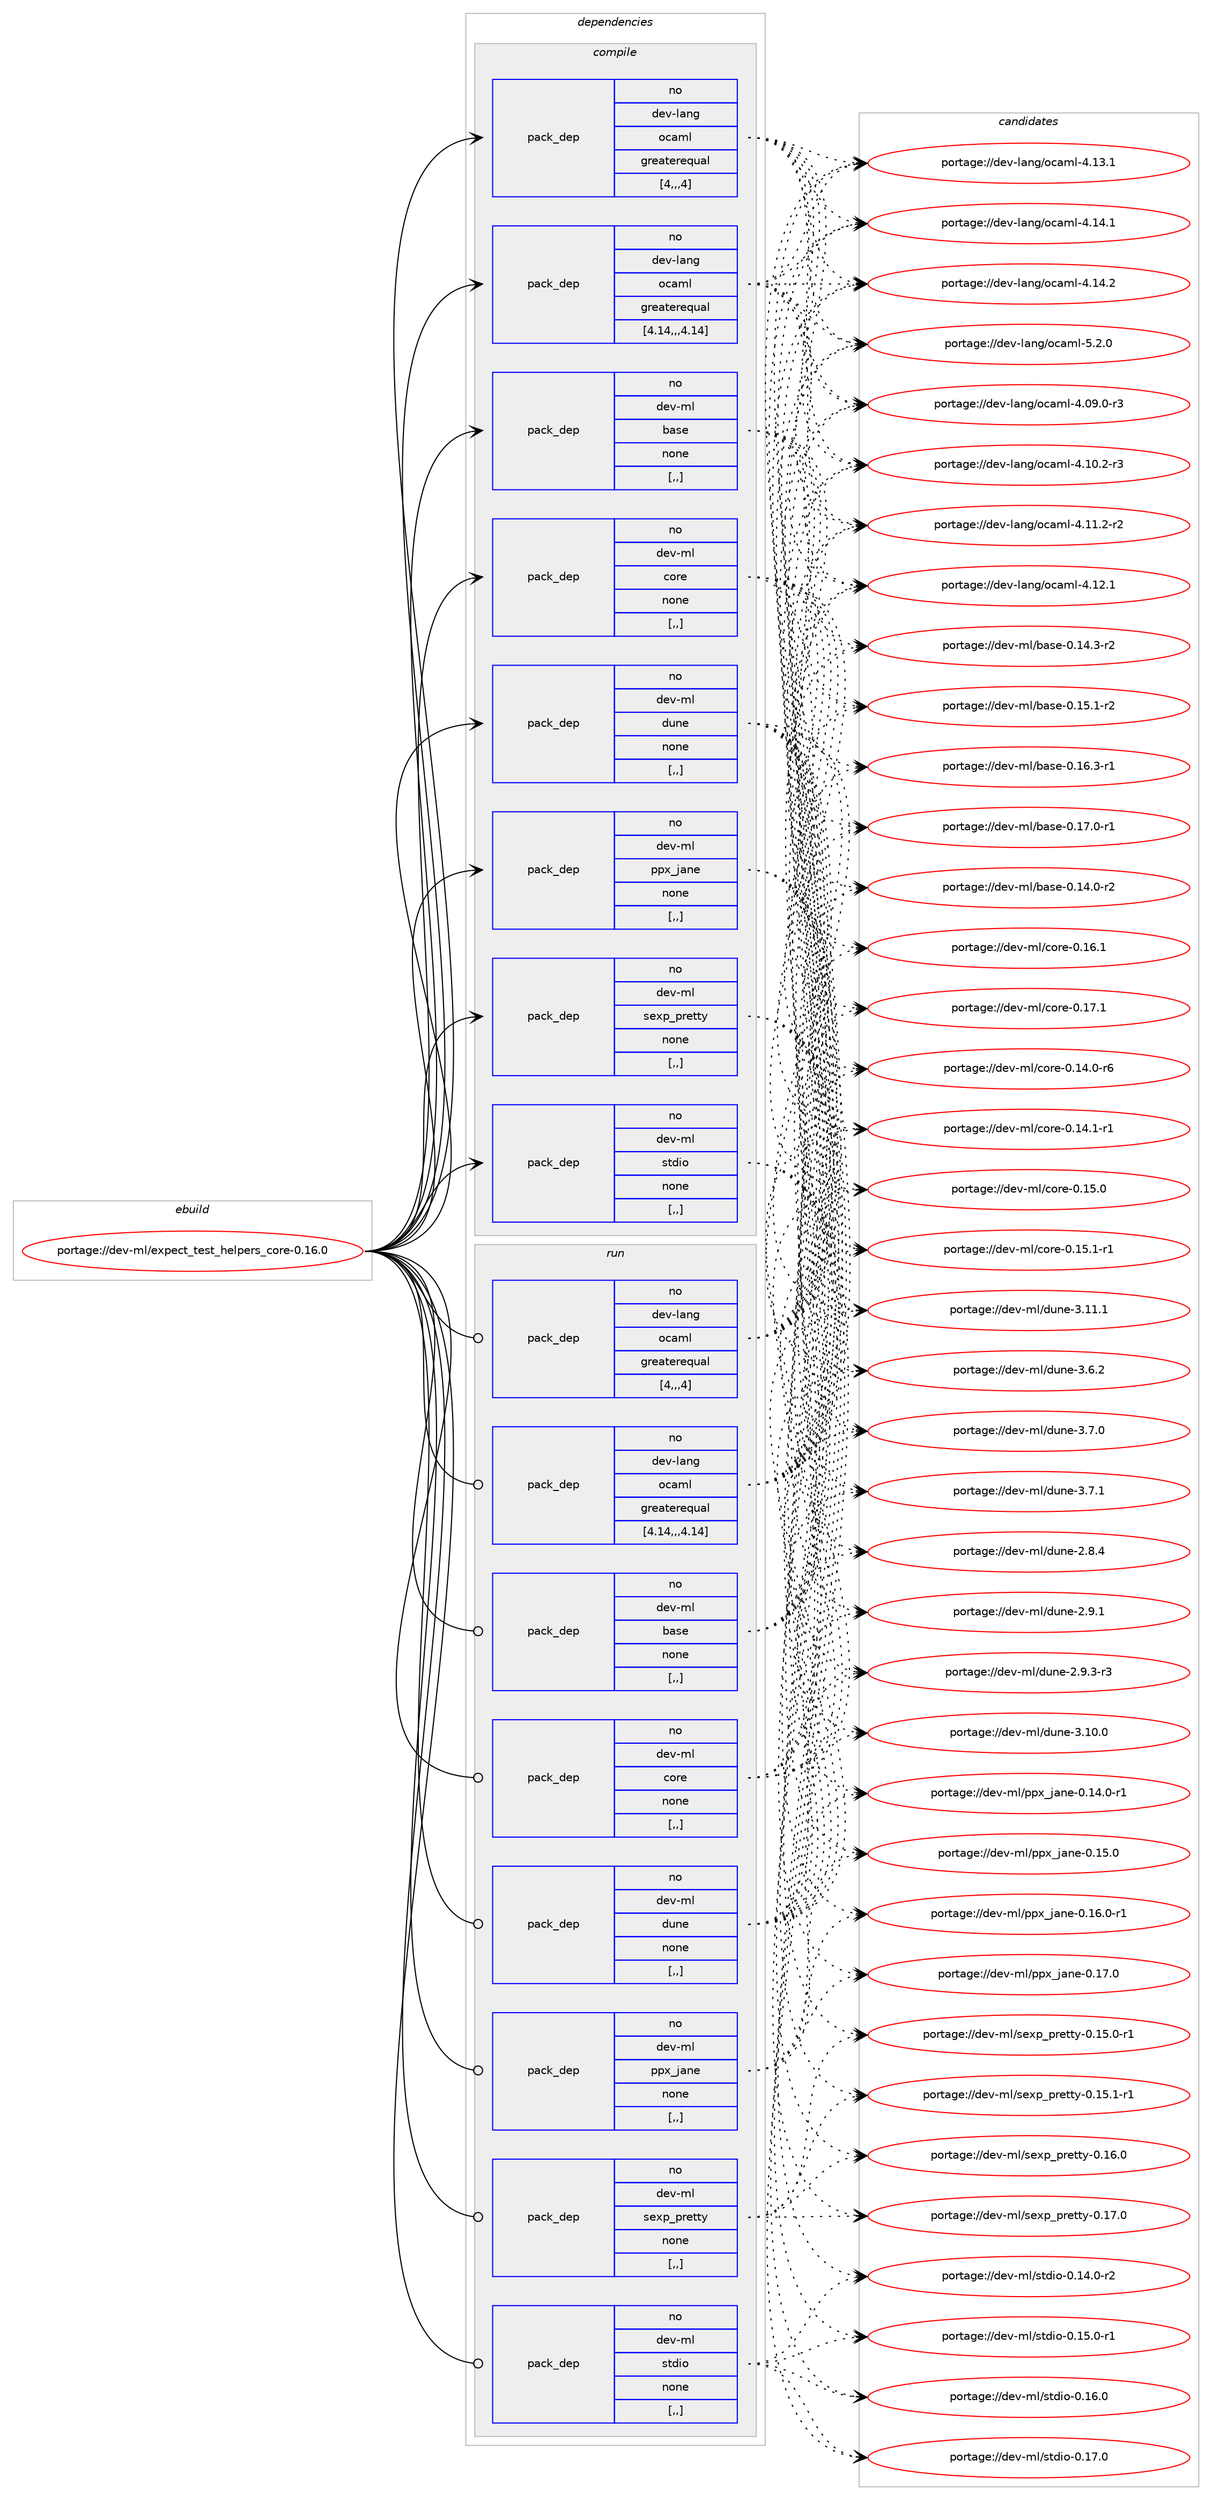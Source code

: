 digraph prolog {

# *************
# Graph options
# *************

newrank=true;
concentrate=true;
compound=true;
graph [rankdir=LR,fontname=Helvetica,fontsize=10,ranksep=1.5];#, ranksep=2.5, nodesep=0.2];
edge  [arrowhead=vee];
node  [fontname=Helvetica,fontsize=10];

# **********
# The ebuild
# **********

subgraph cluster_leftcol {
color=gray;
rank=same;
label=<<i>ebuild</i>>;
id [label="portage://dev-ml/expect_test_helpers_core-0.16.0", color=red, width=4, href="../dev-ml/expect_test_helpers_core-0.16.0.svg"];
}

# ****************
# The dependencies
# ****************

subgraph cluster_midcol {
color=gray;
label=<<i>dependencies</i>>;
subgraph cluster_compile {
fillcolor="#eeeeee";
style=filled;
label=<<i>compile</i>>;
subgraph pack86409 {
dependency116041 [label=<<TABLE BORDER="0" CELLBORDER="1" CELLSPACING="0" CELLPADDING="4" WIDTH="220"><TR><TD ROWSPAN="6" CELLPADDING="30">pack_dep</TD></TR><TR><TD WIDTH="110">no</TD></TR><TR><TD>dev-lang</TD></TR><TR><TD>ocaml</TD></TR><TR><TD>greaterequal</TD></TR><TR><TD>[4,,,4]</TD></TR></TABLE>>, shape=none, color=blue];
}
id:e -> dependency116041:w [weight=20,style="solid",arrowhead="vee"];
subgraph pack86410 {
dependency116042 [label=<<TABLE BORDER="0" CELLBORDER="1" CELLSPACING="0" CELLPADDING="4" WIDTH="220"><TR><TD ROWSPAN="6" CELLPADDING="30">pack_dep</TD></TR><TR><TD WIDTH="110">no</TD></TR><TR><TD>dev-lang</TD></TR><TR><TD>ocaml</TD></TR><TR><TD>greaterequal</TD></TR><TR><TD>[4.14,,,4.14]</TD></TR></TABLE>>, shape=none, color=blue];
}
id:e -> dependency116042:w [weight=20,style="solid",arrowhead="vee"];
subgraph pack86411 {
dependency116043 [label=<<TABLE BORDER="0" CELLBORDER="1" CELLSPACING="0" CELLPADDING="4" WIDTH="220"><TR><TD ROWSPAN="6" CELLPADDING="30">pack_dep</TD></TR><TR><TD WIDTH="110">no</TD></TR><TR><TD>dev-ml</TD></TR><TR><TD>base</TD></TR><TR><TD>none</TD></TR><TR><TD>[,,]</TD></TR></TABLE>>, shape=none, color=blue];
}
id:e -> dependency116043:w [weight=20,style="solid",arrowhead="vee"];
subgraph pack86412 {
dependency116044 [label=<<TABLE BORDER="0" CELLBORDER="1" CELLSPACING="0" CELLPADDING="4" WIDTH="220"><TR><TD ROWSPAN="6" CELLPADDING="30">pack_dep</TD></TR><TR><TD WIDTH="110">no</TD></TR><TR><TD>dev-ml</TD></TR><TR><TD>core</TD></TR><TR><TD>none</TD></TR><TR><TD>[,,]</TD></TR></TABLE>>, shape=none, color=blue];
}
id:e -> dependency116044:w [weight=20,style="solid",arrowhead="vee"];
subgraph pack86413 {
dependency116045 [label=<<TABLE BORDER="0" CELLBORDER="1" CELLSPACING="0" CELLPADDING="4" WIDTH="220"><TR><TD ROWSPAN="6" CELLPADDING="30">pack_dep</TD></TR><TR><TD WIDTH="110">no</TD></TR><TR><TD>dev-ml</TD></TR><TR><TD>dune</TD></TR><TR><TD>none</TD></TR><TR><TD>[,,]</TD></TR></TABLE>>, shape=none, color=blue];
}
id:e -> dependency116045:w [weight=20,style="solid",arrowhead="vee"];
subgraph pack86414 {
dependency116046 [label=<<TABLE BORDER="0" CELLBORDER="1" CELLSPACING="0" CELLPADDING="4" WIDTH="220"><TR><TD ROWSPAN="6" CELLPADDING="30">pack_dep</TD></TR><TR><TD WIDTH="110">no</TD></TR><TR><TD>dev-ml</TD></TR><TR><TD>ppx_jane</TD></TR><TR><TD>none</TD></TR><TR><TD>[,,]</TD></TR></TABLE>>, shape=none, color=blue];
}
id:e -> dependency116046:w [weight=20,style="solid",arrowhead="vee"];
subgraph pack86415 {
dependency116047 [label=<<TABLE BORDER="0" CELLBORDER="1" CELLSPACING="0" CELLPADDING="4" WIDTH="220"><TR><TD ROWSPAN="6" CELLPADDING="30">pack_dep</TD></TR><TR><TD WIDTH="110">no</TD></TR><TR><TD>dev-ml</TD></TR><TR><TD>sexp_pretty</TD></TR><TR><TD>none</TD></TR><TR><TD>[,,]</TD></TR></TABLE>>, shape=none, color=blue];
}
id:e -> dependency116047:w [weight=20,style="solid",arrowhead="vee"];
subgraph pack86416 {
dependency116048 [label=<<TABLE BORDER="0" CELLBORDER="1" CELLSPACING="0" CELLPADDING="4" WIDTH="220"><TR><TD ROWSPAN="6" CELLPADDING="30">pack_dep</TD></TR><TR><TD WIDTH="110">no</TD></TR><TR><TD>dev-ml</TD></TR><TR><TD>stdio</TD></TR><TR><TD>none</TD></TR><TR><TD>[,,]</TD></TR></TABLE>>, shape=none, color=blue];
}
id:e -> dependency116048:w [weight=20,style="solid",arrowhead="vee"];
}
subgraph cluster_compileandrun {
fillcolor="#eeeeee";
style=filled;
label=<<i>compile and run</i>>;
}
subgraph cluster_run {
fillcolor="#eeeeee";
style=filled;
label=<<i>run</i>>;
subgraph pack86417 {
dependency116049 [label=<<TABLE BORDER="0" CELLBORDER="1" CELLSPACING="0" CELLPADDING="4" WIDTH="220"><TR><TD ROWSPAN="6" CELLPADDING="30">pack_dep</TD></TR><TR><TD WIDTH="110">no</TD></TR><TR><TD>dev-lang</TD></TR><TR><TD>ocaml</TD></TR><TR><TD>greaterequal</TD></TR><TR><TD>[4,,,4]</TD></TR></TABLE>>, shape=none, color=blue];
}
id:e -> dependency116049:w [weight=20,style="solid",arrowhead="odot"];
subgraph pack86418 {
dependency116050 [label=<<TABLE BORDER="0" CELLBORDER="1" CELLSPACING="0" CELLPADDING="4" WIDTH="220"><TR><TD ROWSPAN="6" CELLPADDING="30">pack_dep</TD></TR><TR><TD WIDTH="110">no</TD></TR><TR><TD>dev-lang</TD></TR><TR><TD>ocaml</TD></TR><TR><TD>greaterequal</TD></TR><TR><TD>[4.14,,,4.14]</TD></TR></TABLE>>, shape=none, color=blue];
}
id:e -> dependency116050:w [weight=20,style="solid",arrowhead="odot"];
subgraph pack86419 {
dependency116051 [label=<<TABLE BORDER="0" CELLBORDER="1" CELLSPACING="0" CELLPADDING="4" WIDTH="220"><TR><TD ROWSPAN="6" CELLPADDING="30">pack_dep</TD></TR><TR><TD WIDTH="110">no</TD></TR><TR><TD>dev-ml</TD></TR><TR><TD>base</TD></TR><TR><TD>none</TD></TR><TR><TD>[,,]</TD></TR></TABLE>>, shape=none, color=blue];
}
id:e -> dependency116051:w [weight=20,style="solid",arrowhead="odot"];
subgraph pack86420 {
dependency116052 [label=<<TABLE BORDER="0" CELLBORDER="1" CELLSPACING="0" CELLPADDING="4" WIDTH="220"><TR><TD ROWSPAN="6" CELLPADDING="30">pack_dep</TD></TR><TR><TD WIDTH="110">no</TD></TR><TR><TD>dev-ml</TD></TR><TR><TD>core</TD></TR><TR><TD>none</TD></TR><TR><TD>[,,]</TD></TR></TABLE>>, shape=none, color=blue];
}
id:e -> dependency116052:w [weight=20,style="solid",arrowhead="odot"];
subgraph pack86421 {
dependency116053 [label=<<TABLE BORDER="0" CELLBORDER="1" CELLSPACING="0" CELLPADDING="4" WIDTH="220"><TR><TD ROWSPAN="6" CELLPADDING="30">pack_dep</TD></TR><TR><TD WIDTH="110">no</TD></TR><TR><TD>dev-ml</TD></TR><TR><TD>dune</TD></TR><TR><TD>none</TD></TR><TR><TD>[,,]</TD></TR></TABLE>>, shape=none, color=blue];
}
id:e -> dependency116053:w [weight=20,style="solid",arrowhead="odot"];
subgraph pack86422 {
dependency116054 [label=<<TABLE BORDER="0" CELLBORDER="1" CELLSPACING="0" CELLPADDING="4" WIDTH="220"><TR><TD ROWSPAN="6" CELLPADDING="30">pack_dep</TD></TR><TR><TD WIDTH="110">no</TD></TR><TR><TD>dev-ml</TD></TR><TR><TD>ppx_jane</TD></TR><TR><TD>none</TD></TR><TR><TD>[,,]</TD></TR></TABLE>>, shape=none, color=blue];
}
id:e -> dependency116054:w [weight=20,style="solid",arrowhead="odot"];
subgraph pack86423 {
dependency116055 [label=<<TABLE BORDER="0" CELLBORDER="1" CELLSPACING="0" CELLPADDING="4" WIDTH="220"><TR><TD ROWSPAN="6" CELLPADDING="30">pack_dep</TD></TR><TR><TD WIDTH="110">no</TD></TR><TR><TD>dev-ml</TD></TR><TR><TD>sexp_pretty</TD></TR><TR><TD>none</TD></TR><TR><TD>[,,]</TD></TR></TABLE>>, shape=none, color=blue];
}
id:e -> dependency116055:w [weight=20,style="solid",arrowhead="odot"];
subgraph pack86424 {
dependency116056 [label=<<TABLE BORDER="0" CELLBORDER="1" CELLSPACING="0" CELLPADDING="4" WIDTH="220"><TR><TD ROWSPAN="6" CELLPADDING="30">pack_dep</TD></TR><TR><TD WIDTH="110">no</TD></TR><TR><TD>dev-ml</TD></TR><TR><TD>stdio</TD></TR><TR><TD>none</TD></TR><TR><TD>[,,]</TD></TR></TABLE>>, shape=none, color=blue];
}
id:e -> dependency116056:w [weight=20,style="solid",arrowhead="odot"];
}
}

# **************
# The candidates
# **************

subgraph cluster_choices {
rank=same;
color=gray;
label=<<i>candidates</i>>;

subgraph choice86409 {
color=black;
nodesep=1;
choice1001011184510897110103471119997109108455246485746484511451 [label="portage://dev-lang/ocaml-4.09.0-r3", color=red, width=4,href="../dev-lang/ocaml-4.09.0-r3.svg"];
choice1001011184510897110103471119997109108455246494846504511451 [label="portage://dev-lang/ocaml-4.10.2-r3", color=red, width=4,href="../dev-lang/ocaml-4.10.2-r3.svg"];
choice1001011184510897110103471119997109108455246494946504511450 [label="portage://dev-lang/ocaml-4.11.2-r2", color=red, width=4,href="../dev-lang/ocaml-4.11.2-r2.svg"];
choice100101118451089711010347111999710910845524649504649 [label="portage://dev-lang/ocaml-4.12.1", color=red, width=4,href="../dev-lang/ocaml-4.12.1.svg"];
choice100101118451089711010347111999710910845524649514649 [label="portage://dev-lang/ocaml-4.13.1", color=red, width=4,href="../dev-lang/ocaml-4.13.1.svg"];
choice100101118451089711010347111999710910845524649524649 [label="portage://dev-lang/ocaml-4.14.1", color=red, width=4,href="../dev-lang/ocaml-4.14.1.svg"];
choice100101118451089711010347111999710910845524649524650 [label="portage://dev-lang/ocaml-4.14.2", color=red, width=4,href="../dev-lang/ocaml-4.14.2.svg"];
choice1001011184510897110103471119997109108455346504648 [label="portage://dev-lang/ocaml-5.2.0", color=red, width=4,href="../dev-lang/ocaml-5.2.0.svg"];
dependency116041:e -> choice1001011184510897110103471119997109108455246485746484511451:w [style=dotted,weight="100"];
dependency116041:e -> choice1001011184510897110103471119997109108455246494846504511451:w [style=dotted,weight="100"];
dependency116041:e -> choice1001011184510897110103471119997109108455246494946504511450:w [style=dotted,weight="100"];
dependency116041:e -> choice100101118451089711010347111999710910845524649504649:w [style=dotted,weight="100"];
dependency116041:e -> choice100101118451089711010347111999710910845524649514649:w [style=dotted,weight="100"];
dependency116041:e -> choice100101118451089711010347111999710910845524649524649:w [style=dotted,weight="100"];
dependency116041:e -> choice100101118451089711010347111999710910845524649524650:w [style=dotted,weight="100"];
dependency116041:e -> choice1001011184510897110103471119997109108455346504648:w [style=dotted,weight="100"];
}
subgraph choice86410 {
color=black;
nodesep=1;
choice1001011184510897110103471119997109108455246485746484511451 [label="portage://dev-lang/ocaml-4.09.0-r3", color=red, width=4,href="../dev-lang/ocaml-4.09.0-r3.svg"];
choice1001011184510897110103471119997109108455246494846504511451 [label="portage://dev-lang/ocaml-4.10.2-r3", color=red, width=4,href="../dev-lang/ocaml-4.10.2-r3.svg"];
choice1001011184510897110103471119997109108455246494946504511450 [label="portage://dev-lang/ocaml-4.11.2-r2", color=red, width=4,href="../dev-lang/ocaml-4.11.2-r2.svg"];
choice100101118451089711010347111999710910845524649504649 [label="portage://dev-lang/ocaml-4.12.1", color=red, width=4,href="../dev-lang/ocaml-4.12.1.svg"];
choice100101118451089711010347111999710910845524649514649 [label="portage://dev-lang/ocaml-4.13.1", color=red, width=4,href="../dev-lang/ocaml-4.13.1.svg"];
choice100101118451089711010347111999710910845524649524649 [label="portage://dev-lang/ocaml-4.14.1", color=red, width=4,href="../dev-lang/ocaml-4.14.1.svg"];
choice100101118451089711010347111999710910845524649524650 [label="portage://dev-lang/ocaml-4.14.2", color=red, width=4,href="../dev-lang/ocaml-4.14.2.svg"];
choice1001011184510897110103471119997109108455346504648 [label="portage://dev-lang/ocaml-5.2.0", color=red, width=4,href="../dev-lang/ocaml-5.2.0.svg"];
dependency116042:e -> choice1001011184510897110103471119997109108455246485746484511451:w [style=dotted,weight="100"];
dependency116042:e -> choice1001011184510897110103471119997109108455246494846504511451:w [style=dotted,weight="100"];
dependency116042:e -> choice1001011184510897110103471119997109108455246494946504511450:w [style=dotted,weight="100"];
dependency116042:e -> choice100101118451089711010347111999710910845524649504649:w [style=dotted,weight="100"];
dependency116042:e -> choice100101118451089711010347111999710910845524649514649:w [style=dotted,weight="100"];
dependency116042:e -> choice100101118451089711010347111999710910845524649524649:w [style=dotted,weight="100"];
dependency116042:e -> choice100101118451089711010347111999710910845524649524650:w [style=dotted,weight="100"];
dependency116042:e -> choice1001011184510897110103471119997109108455346504648:w [style=dotted,weight="100"];
}
subgraph choice86411 {
color=black;
nodesep=1;
choice10010111845109108479897115101454846495246484511450 [label="portage://dev-ml/base-0.14.0-r2", color=red, width=4,href="../dev-ml/base-0.14.0-r2.svg"];
choice10010111845109108479897115101454846495246514511450 [label="portage://dev-ml/base-0.14.3-r2", color=red, width=4,href="../dev-ml/base-0.14.3-r2.svg"];
choice10010111845109108479897115101454846495346494511450 [label="portage://dev-ml/base-0.15.1-r2", color=red, width=4,href="../dev-ml/base-0.15.1-r2.svg"];
choice10010111845109108479897115101454846495446514511449 [label="portage://dev-ml/base-0.16.3-r1", color=red, width=4,href="../dev-ml/base-0.16.3-r1.svg"];
choice10010111845109108479897115101454846495546484511449 [label="portage://dev-ml/base-0.17.0-r1", color=red, width=4,href="../dev-ml/base-0.17.0-r1.svg"];
dependency116043:e -> choice10010111845109108479897115101454846495246484511450:w [style=dotted,weight="100"];
dependency116043:e -> choice10010111845109108479897115101454846495246514511450:w [style=dotted,weight="100"];
dependency116043:e -> choice10010111845109108479897115101454846495346494511450:w [style=dotted,weight="100"];
dependency116043:e -> choice10010111845109108479897115101454846495446514511449:w [style=dotted,weight="100"];
dependency116043:e -> choice10010111845109108479897115101454846495546484511449:w [style=dotted,weight="100"];
}
subgraph choice86412 {
color=black;
nodesep=1;
choice100101118451091084799111114101454846495246484511454 [label="portage://dev-ml/core-0.14.0-r6", color=red, width=4,href="../dev-ml/core-0.14.0-r6.svg"];
choice100101118451091084799111114101454846495246494511449 [label="portage://dev-ml/core-0.14.1-r1", color=red, width=4,href="../dev-ml/core-0.14.1-r1.svg"];
choice10010111845109108479911111410145484649534648 [label="portage://dev-ml/core-0.15.0", color=red, width=4,href="../dev-ml/core-0.15.0.svg"];
choice100101118451091084799111114101454846495346494511449 [label="portage://dev-ml/core-0.15.1-r1", color=red, width=4,href="../dev-ml/core-0.15.1-r1.svg"];
choice10010111845109108479911111410145484649544649 [label="portage://dev-ml/core-0.16.1", color=red, width=4,href="../dev-ml/core-0.16.1.svg"];
choice10010111845109108479911111410145484649554649 [label="portage://dev-ml/core-0.17.1", color=red, width=4,href="../dev-ml/core-0.17.1.svg"];
dependency116044:e -> choice100101118451091084799111114101454846495246484511454:w [style=dotted,weight="100"];
dependency116044:e -> choice100101118451091084799111114101454846495246494511449:w [style=dotted,weight="100"];
dependency116044:e -> choice10010111845109108479911111410145484649534648:w [style=dotted,weight="100"];
dependency116044:e -> choice100101118451091084799111114101454846495346494511449:w [style=dotted,weight="100"];
dependency116044:e -> choice10010111845109108479911111410145484649544649:w [style=dotted,weight="100"];
dependency116044:e -> choice10010111845109108479911111410145484649554649:w [style=dotted,weight="100"];
}
subgraph choice86413 {
color=black;
nodesep=1;
choice1001011184510910847100117110101455046564652 [label="portage://dev-ml/dune-2.8.4", color=red, width=4,href="../dev-ml/dune-2.8.4.svg"];
choice1001011184510910847100117110101455046574649 [label="portage://dev-ml/dune-2.9.1", color=red, width=4,href="../dev-ml/dune-2.9.1.svg"];
choice10010111845109108471001171101014550465746514511451 [label="portage://dev-ml/dune-2.9.3-r3", color=red, width=4,href="../dev-ml/dune-2.9.3-r3.svg"];
choice100101118451091084710011711010145514649484648 [label="portage://dev-ml/dune-3.10.0", color=red, width=4,href="../dev-ml/dune-3.10.0.svg"];
choice100101118451091084710011711010145514649494649 [label="portage://dev-ml/dune-3.11.1", color=red, width=4,href="../dev-ml/dune-3.11.1.svg"];
choice1001011184510910847100117110101455146544650 [label="portage://dev-ml/dune-3.6.2", color=red, width=4,href="../dev-ml/dune-3.6.2.svg"];
choice1001011184510910847100117110101455146554648 [label="portage://dev-ml/dune-3.7.0", color=red, width=4,href="../dev-ml/dune-3.7.0.svg"];
choice1001011184510910847100117110101455146554649 [label="portage://dev-ml/dune-3.7.1", color=red, width=4,href="../dev-ml/dune-3.7.1.svg"];
dependency116045:e -> choice1001011184510910847100117110101455046564652:w [style=dotted,weight="100"];
dependency116045:e -> choice1001011184510910847100117110101455046574649:w [style=dotted,weight="100"];
dependency116045:e -> choice10010111845109108471001171101014550465746514511451:w [style=dotted,weight="100"];
dependency116045:e -> choice100101118451091084710011711010145514649484648:w [style=dotted,weight="100"];
dependency116045:e -> choice100101118451091084710011711010145514649494649:w [style=dotted,weight="100"];
dependency116045:e -> choice1001011184510910847100117110101455146544650:w [style=dotted,weight="100"];
dependency116045:e -> choice1001011184510910847100117110101455146554648:w [style=dotted,weight="100"];
dependency116045:e -> choice1001011184510910847100117110101455146554649:w [style=dotted,weight="100"];
}
subgraph choice86414 {
color=black;
nodesep=1;
choice10010111845109108471121121209510697110101454846495246484511449 [label="portage://dev-ml/ppx_jane-0.14.0-r1", color=red, width=4,href="../dev-ml/ppx_jane-0.14.0-r1.svg"];
choice1001011184510910847112112120951069711010145484649534648 [label="portage://dev-ml/ppx_jane-0.15.0", color=red, width=4,href="../dev-ml/ppx_jane-0.15.0.svg"];
choice10010111845109108471121121209510697110101454846495446484511449 [label="portage://dev-ml/ppx_jane-0.16.0-r1", color=red, width=4,href="../dev-ml/ppx_jane-0.16.0-r1.svg"];
choice1001011184510910847112112120951069711010145484649554648 [label="portage://dev-ml/ppx_jane-0.17.0", color=red, width=4,href="../dev-ml/ppx_jane-0.17.0.svg"];
dependency116046:e -> choice10010111845109108471121121209510697110101454846495246484511449:w [style=dotted,weight="100"];
dependency116046:e -> choice1001011184510910847112112120951069711010145484649534648:w [style=dotted,weight="100"];
dependency116046:e -> choice10010111845109108471121121209510697110101454846495446484511449:w [style=dotted,weight="100"];
dependency116046:e -> choice1001011184510910847112112120951069711010145484649554648:w [style=dotted,weight="100"];
}
subgraph choice86415 {
color=black;
nodesep=1;
choice100101118451091084711510112011295112114101116116121454846495346484511449 [label="portage://dev-ml/sexp_pretty-0.15.0-r1", color=red, width=4,href="../dev-ml/sexp_pretty-0.15.0-r1.svg"];
choice100101118451091084711510112011295112114101116116121454846495346494511449 [label="portage://dev-ml/sexp_pretty-0.15.1-r1", color=red, width=4,href="../dev-ml/sexp_pretty-0.15.1-r1.svg"];
choice10010111845109108471151011201129511211410111611612145484649544648 [label="portage://dev-ml/sexp_pretty-0.16.0", color=red, width=4,href="../dev-ml/sexp_pretty-0.16.0.svg"];
choice10010111845109108471151011201129511211410111611612145484649554648 [label="portage://dev-ml/sexp_pretty-0.17.0", color=red, width=4,href="../dev-ml/sexp_pretty-0.17.0.svg"];
dependency116047:e -> choice100101118451091084711510112011295112114101116116121454846495346484511449:w [style=dotted,weight="100"];
dependency116047:e -> choice100101118451091084711510112011295112114101116116121454846495346494511449:w [style=dotted,weight="100"];
dependency116047:e -> choice10010111845109108471151011201129511211410111611612145484649544648:w [style=dotted,weight="100"];
dependency116047:e -> choice10010111845109108471151011201129511211410111611612145484649554648:w [style=dotted,weight="100"];
}
subgraph choice86416 {
color=black;
nodesep=1;
choice1001011184510910847115116100105111454846495246484511450 [label="portage://dev-ml/stdio-0.14.0-r2", color=red, width=4,href="../dev-ml/stdio-0.14.0-r2.svg"];
choice1001011184510910847115116100105111454846495346484511449 [label="portage://dev-ml/stdio-0.15.0-r1", color=red, width=4,href="../dev-ml/stdio-0.15.0-r1.svg"];
choice100101118451091084711511610010511145484649544648 [label="portage://dev-ml/stdio-0.16.0", color=red, width=4,href="../dev-ml/stdio-0.16.0.svg"];
choice100101118451091084711511610010511145484649554648 [label="portage://dev-ml/stdio-0.17.0", color=red, width=4,href="../dev-ml/stdio-0.17.0.svg"];
dependency116048:e -> choice1001011184510910847115116100105111454846495246484511450:w [style=dotted,weight="100"];
dependency116048:e -> choice1001011184510910847115116100105111454846495346484511449:w [style=dotted,weight="100"];
dependency116048:e -> choice100101118451091084711511610010511145484649544648:w [style=dotted,weight="100"];
dependency116048:e -> choice100101118451091084711511610010511145484649554648:w [style=dotted,weight="100"];
}
subgraph choice86417 {
color=black;
nodesep=1;
choice1001011184510897110103471119997109108455246485746484511451 [label="portage://dev-lang/ocaml-4.09.0-r3", color=red, width=4,href="../dev-lang/ocaml-4.09.0-r3.svg"];
choice1001011184510897110103471119997109108455246494846504511451 [label="portage://dev-lang/ocaml-4.10.2-r3", color=red, width=4,href="../dev-lang/ocaml-4.10.2-r3.svg"];
choice1001011184510897110103471119997109108455246494946504511450 [label="portage://dev-lang/ocaml-4.11.2-r2", color=red, width=4,href="../dev-lang/ocaml-4.11.2-r2.svg"];
choice100101118451089711010347111999710910845524649504649 [label="portage://dev-lang/ocaml-4.12.1", color=red, width=4,href="../dev-lang/ocaml-4.12.1.svg"];
choice100101118451089711010347111999710910845524649514649 [label="portage://dev-lang/ocaml-4.13.1", color=red, width=4,href="../dev-lang/ocaml-4.13.1.svg"];
choice100101118451089711010347111999710910845524649524649 [label="portage://dev-lang/ocaml-4.14.1", color=red, width=4,href="../dev-lang/ocaml-4.14.1.svg"];
choice100101118451089711010347111999710910845524649524650 [label="portage://dev-lang/ocaml-4.14.2", color=red, width=4,href="../dev-lang/ocaml-4.14.2.svg"];
choice1001011184510897110103471119997109108455346504648 [label="portage://dev-lang/ocaml-5.2.0", color=red, width=4,href="../dev-lang/ocaml-5.2.0.svg"];
dependency116049:e -> choice1001011184510897110103471119997109108455246485746484511451:w [style=dotted,weight="100"];
dependency116049:e -> choice1001011184510897110103471119997109108455246494846504511451:w [style=dotted,weight="100"];
dependency116049:e -> choice1001011184510897110103471119997109108455246494946504511450:w [style=dotted,weight="100"];
dependency116049:e -> choice100101118451089711010347111999710910845524649504649:w [style=dotted,weight="100"];
dependency116049:e -> choice100101118451089711010347111999710910845524649514649:w [style=dotted,weight="100"];
dependency116049:e -> choice100101118451089711010347111999710910845524649524649:w [style=dotted,weight="100"];
dependency116049:e -> choice100101118451089711010347111999710910845524649524650:w [style=dotted,weight="100"];
dependency116049:e -> choice1001011184510897110103471119997109108455346504648:w [style=dotted,weight="100"];
}
subgraph choice86418 {
color=black;
nodesep=1;
choice1001011184510897110103471119997109108455246485746484511451 [label="portage://dev-lang/ocaml-4.09.0-r3", color=red, width=4,href="../dev-lang/ocaml-4.09.0-r3.svg"];
choice1001011184510897110103471119997109108455246494846504511451 [label="portage://dev-lang/ocaml-4.10.2-r3", color=red, width=4,href="../dev-lang/ocaml-4.10.2-r3.svg"];
choice1001011184510897110103471119997109108455246494946504511450 [label="portage://dev-lang/ocaml-4.11.2-r2", color=red, width=4,href="../dev-lang/ocaml-4.11.2-r2.svg"];
choice100101118451089711010347111999710910845524649504649 [label="portage://dev-lang/ocaml-4.12.1", color=red, width=4,href="../dev-lang/ocaml-4.12.1.svg"];
choice100101118451089711010347111999710910845524649514649 [label="portage://dev-lang/ocaml-4.13.1", color=red, width=4,href="../dev-lang/ocaml-4.13.1.svg"];
choice100101118451089711010347111999710910845524649524649 [label="portage://dev-lang/ocaml-4.14.1", color=red, width=4,href="../dev-lang/ocaml-4.14.1.svg"];
choice100101118451089711010347111999710910845524649524650 [label="portage://dev-lang/ocaml-4.14.2", color=red, width=4,href="../dev-lang/ocaml-4.14.2.svg"];
choice1001011184510897110103471119997109108455346504648 [label="portage://dev-lang/ocaml-5.2.0", color=red, width=4,href="../dev-lang/ocaml-5.2.0.svg"];
dependency116050:e -> choice1001011184510897110103471119997109108455246485746484511451:w [style=dotted,weight="100"];
dependency116050:e -> choice1001011184510897110103471119997109108455246494846504511451:w [style=dotted,weight="100"];
dependency116050:e -> choice1001011184510897110103471119997109108455246494946504511450:w [style=dotted,weight="100"];
dependency116050:e -> choice100101118451089711010347111999710910845524649504649:w [style=dotted,weight="100"];
dependency116050:e -> choice100101118451089711010347111999710910845524649514649:w [style=dotted,weight="100"];
dependency116050:e -> choice100101118451089711010347111999710910845524649524649:w [style=dotted,weight="100"];
dependency116050:e -> choice100101118451089711010347111999710910845524649524650:w [style=dotted,weight="100"];
dependency116050:e -> choice1001011184510897110103471119997109108455346504648:w [style=dotted,weight="100"];
}
subgraph choice86419 {
color=black;
nodesep=1;
choice10010111845109108479897115101454846495246484511450 [label="portage://dev-ml/base-0.14.0-r2", color=red, width=4,href="../dev-ml/base-0.14.0-r2.svg"];
choice10010111845109108479897115101454846495246514511450 [label="portage://dev-ml/base-0.14.3-r2", color=red, width=4,href="../dev-ml/base-0.14.3-r2.svg"];
choice10010111845109108479897115101454846495346494511450 [label="portage://dev-ml/base-0.15.1-r2", color=red, width=4,href="../dev-ml/base-0.15.1-r2.svg"];
choice10010111845109108479897115101454846495446514511449 [label="portage://dev-ml/base-0.16.3-r1", color=red, width=4,href="../dev-ml/base-0.16.3-r1.svg"];
choice10010111845109108479897115101454846495546484511449 [label="portage://dev-ml/base-0.17.0-r1", color=red, width=4,href="../dev-ml/base-0.17.0-r1.svg"];
dependency116051:e -> choice10010111845109108479897115101454846495246484511450:w [style=dotted,weight="100"];
dependency116051:e -> choice10010111845109108479897115101454846495246514511450:w [style=dotted,weight="100"];
dependency116051:e -> choice10010111845109108479897115101454846495346494511450:w [style=dotted,weight="100"];
dependency116051:e -> choice10010111845109108479897115101454846495446514511449:w [style=dotted,weight="100"];
dependency116051:e -> choice10010111845109108479897115101454846495546484511449:w [style=dotted,weight="100"];
}
subgraph choice86420 {
color=black;
nodesep=1;
choice100101118451091084799111114101454846495246484511454 [label="portage://dev-ml/core-0.14.0-r6", color=red, width=4,href="../dev-ml/core-0.14.0-r6.svg"];
choice100101118451091084799111114101454846495246494511449 [label="portage://dev-ml/core-0.14.1-r1", color=red, width=4,href="../dev-ml/core-0.14.1-r1.svg"];
choice10010111845109108479911111410145484649534648 [label="portage://dev-ml/core-0.15.0", color=red, width=4,href="../dev-ml/core-0.15.0.svg"];
choice100101118451091084799111114101454846495346494511449 [label="portage://dev-ml/core-0.15.1-r1", color=red, width=4,href="../dev-ml/core-0.15.1-r1.svg"];
choice10010111845109108479911111410145484649544649 [label="portage://dev-ml/core-0.16.1", color=red, width=4,href="../dev-ml/core-0.16.1.svg"];
choice10010111845109108479911111410145484649554649 [label="portage://dev-ml/core-0.17.1", color=red, width=4,href="../dev-ml/core-0.17.1.svg"];
dependency116052:e -> choice100101118451091084799111114101454846495246484511454:w [style=dotted,weight="100"];
dependency116052:e -> choice100101118451091084799111114101454846495246494511449:w [style=dotted,weight="100"];
dependency116052:e -> choice10010111845109108479911111410145484649534648:w [style=dotted,weight="100"];
dependency116052:e -> choice100101118451091084799111114101454846495346494511449:w [style=dotted,weight="100"];
dependency116052:e -> choice10010111845109108479911111410145484649544649:w [style=dotted,weight="100"];
dependency116052:e -> choice10010111845109108479911111410145484649554649:w [style=dotted,weight="100"];
}
subgraph choice86421 {
color=black;
nodesep=1;
choice1001011184510910847100117110101455046564652 [label="portage://dev-ml/dune-2.8.4", color=red, width=4,href="../dev-ml/dune-2.8.4.svg"];
choice1001011184510910847100117110101455046574649 [label="portage://dev-ml/dune-2.9.1", color=red, width=4,href="../dev-ml/dune-2.9.1.svg"];
choice10010111845109108471001171101014550465746514511451 [label="portage://dev-ml/dune-2.9.3-r3", color=red, width=4,href="../dev-ml/dune-2.9.3-r3.svg"];
choice100101118451091084710011711010145514649484648 [label="portage://dev-ml/dune-3.10.0", color=red, width=4,href="../dev-ml/dune-3.10.0.svg"];
choice100101118451091084710011711010145514649494649 [label="portage://dev-ml/dune-3.11.1", color=red, width=4,href="../dev-ml/dune-3.11.1.svg"];
choice1001011184510910847100117110101455146544650 [label="portage://dev-ml/dune-3.6.2", color=red, width=4,href="../dev-ml/dune-3.6.2.svg"];
choice1001011184510910847100117110101455146554648 [label="portage://dev-ml/dune-3.7.0", color=red, width=4,href="../dev-ml/dune-3.7.0.svg"];
choice1001011184510910847100117110101455146554649 [label="portage://dev-ml/dune-3.7.1", color=red, width=4,href="../dev-ml/dune-3.7.1.svg"];
dependency116053:e -> choice1001011184510910847100117110101455046564652:w [style=dotted,weight="100"];
dependency116053:e -> choice1001011184510910847100117110101455046574649:w [style=dotted,weight="100"];
dependency116053:e -> choice10010111845109108471001171101014550465746514511451:w [style=dotted,weight="100"];
dependency116053:e -> choice100101118451091084710011711010145514649484648:w [style=dotted,weight="100"];
dependency116053:e -> choice100101118451091084710011711010145514649494649:w [style=dotted,weight="100"];
dependency116053:e -> choice1001011184510910847100117110101455146544650:w [style=dotted,weight="100"];
dependency116053:e -> choice1001011184510910847100117110101455146554648:w [style=dotted,weight="100"];
dependency116053:e -> choice1001011184510910847100117110101455146554649:w [style=dotted,weight="100"];
}
subgraph choice86422 {
color=black;
nodesep=1;
choice10010111845109108471121121209510697110101454846495246484511449 [label="portage://dev-ml/ppx_jane-0.14.0-r1", color=red, width=4,href="../dev-ml/ppx_jane-0.14.0-r1.svg"];
choice1001011184510910847112112120951069711010145484649534648 [label="portage://dev-ml/ppx_jane-0.15.0", color=red, width=4,href="../dev-ml/ppx_jane-0.15.0.svg"];
choice10010111845109108471121121209510697110101454846495446484511449 [label="portage://dev-ml/ppx_jane-0.16.0-r1", color=red, width=4,href="../dev-ml/ppx_jane-0.16.0-r1.svg"];
choice1001011184510910847112112120951069711010145484649554648 [label="portage://dev-ml/ppx_jane-0.17.0", color=red, width=4,href="../dev-ml/ppx_jane-0.17.0.svg"];
dependency116054:e -> choice10010111845109108471121121209510697110101454846495246484511449:w [style=dotted,weight="100"];
dependency116054:e -> choice1001011184510910847112112120951069711010145484649534648:w [style=dotted,weight="100"];
dependency116054:e -> choice10010111845109108471121121209510697110101454846495446484511449:w [style=dotted,weight="100"];
dependency116054:e -> choice1001011184510910847112112120951069711010145484649554648:w [style=dotted,weight="100"];
}
subgraph choice86423 {
color=black;
nodesep=1;
choice100101118451091084711510112011295112114101116116121454846495346484511449 [label="portage://dev-ml/sexp_pretty-0.15.0-r1", color=red, width=4,href="../dev-ml/sexp_pretty-0.15.0-r1.svg"];
choice100101118451091084711510112011295112114101116116121454846495346494511449 [label="portage://dev-ml/sexp_pretty-0.15.1-r1", color=red, width=4,href="../dev-ml/sexp_pretty-0.15.1-r1.svg"];
choice10010111845109108471151011201129511211410111611612145484649544648 [label="portage://dev-ml/sexp_pretty-0.16.0", color=red, width=4,href="../dev-ml/sexp_pretty-0.16.0.svg"];
choice10010111845109108471151011201129511211410111611612145484649554648 [label="portage://dev-ml/sexp_pretty-0.17.0", color=red, width=4,href="../dev-ml/sexp_pretty-0.17.0.svg"];
dependency116055:e -> choice100101118451091084711510112011295112114101116116121454846495346484511449:w [style=dotted,weight="100"];
dependency116055:e -> choice100101118451091084711510112011295112114101116116121454846495346494511449:w [style=dotted,weight="100"];
dependency116055:e -> choice10010111845109108471151011201129511211410111611612145484649544648:w [style=dotted,weight="100"];
dependency116055:e -> choice10010111845109108471151011201129511211410111611612145484649554648:w [style=dotted,weight="100"];
}
subgraph choice86424 {
color=black;
nodesep=1;
choice1001011184510910847115116100105111454846495246484511450 [label="portage://dev-ml/stdio-0.14.0-r2", color=red, width=4,href="../dev-ml/stdio-0.14.0-r2.svg"];
choice1001011184510910847115116100105111454846495346484511449 [label="portage://dev-ml/stdio-0.15.0-r1", color=red, width=4,href="../dev-ml/stdio-0.15.0-r1.svg"];
choice100101118451091084711511610010511145484649544648 [label="portage://dev-ml/stdio-0.16.0", color=red, width=4,href="../dev-ml/stdio-0.16.0.svg"];
choice100101118451091084711511610010511145484649554648 [label="portage://dev-ml/stdio-0.17.0", color=red, width=4,href="../dev-ml/stdio-0.17.0.svg"];
dependency116056:e -> choice1001011184510910847115116100105111454846495246484511450:w [style=dotted,weight="100"];
dependency116056:e -> choice1001011184510910847115116100105111454846495346484511449:w [style=dotted,weight="100"];
dependency116056:e -> choice100101118451091084711511610010511145484649544648:w [style=dotted,weight="100"];
dependency116056:e -> choice100101118451091084711511610010511145484649554648:w [style=dotted,weight="100"];
}
}

}
